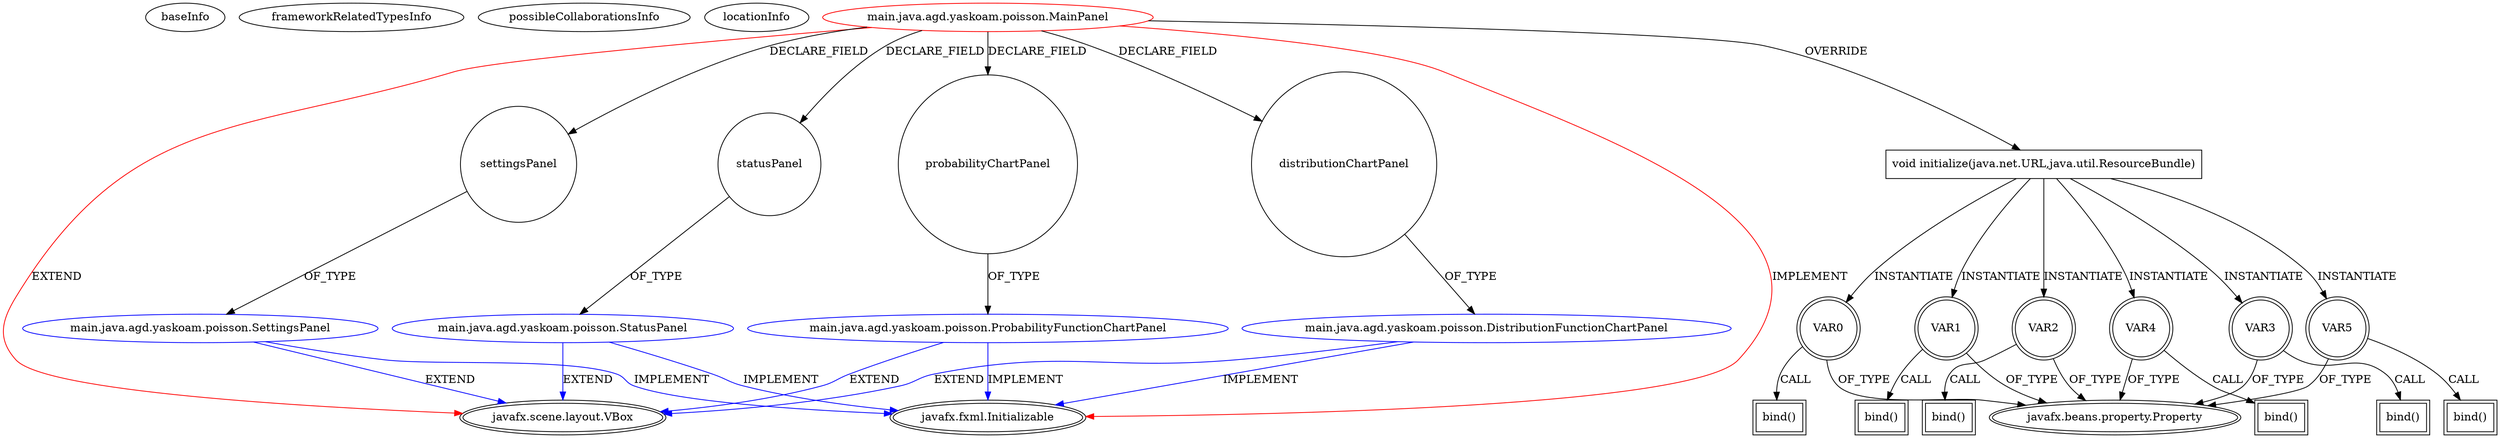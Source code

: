 digraph {
baseInfo[graphId=1789,category="extension_graph",isAnonymous=false,possibleRelation=true]
frameworkRelatedTypesInfo[0="javafx.scene.layout.VBox",1="javafx.fxml.Initializable"]
possibleCollaborationsInfo[0="1789~FIELD_DECLARATION-~javafx.scene.layout.VBox javafx.fxml.Initializable ~javafx.scene.layout.VBox javafx.fxml.Initializable ~false~false"]
locationInfo[projectName="alexei-yasko-PoissonDistributionDemo",filePath="/alexei-yasko-PoissonDistributionDemo/PoissonDistributionDemo-master/src/main/java/agd/yaskoam/poisson/MainPanel.java",contextSignature="MainPanel",graphId="1789"]
0[label="main.java.agd.yaskoam.poisson.MainPanel",vertexType="ROOT_CLIENT_CLASS_DECLARATION",isFrameworkType=false,color=red]
1[label="javafx.scene.layout.VBox",vertexType="FRAMEWORK_CLASS_TYPE",isFrameworkType=true,peripheries=2]
2[label="javafx.fxml.Initializable",vertexType="FRAMEWORK_INTERFACE_TYPE",isFrameworkType=true,peripheries=2]
3[label="distributionChartPanel",vertexType="FIELD_DECLARATION",isFrameworkType=false,shape=circle]
4[label="main.java.agd.yaskoam.poisson.DistributionFunctionChartPanel",vertexType="REFERENCE_CLIENT_CLASS_DECLARATION",isFrameworkType=false,color=blue]
7[label="probabilityChartPanel",vertexType="FIELD_DECLARATION",isFrameworkType=false,shape=circle]
8[label="main.java.agd.yaskoam.poisson.ProbabilityFunctionChartPanel",vertexType="REFERENCE_CLIENT_CLASS_DECLARATION",isFrameworkType=false,color=blue]
11[label="settingsPanel",vertexType="FIELD_DECLARATION",isFrameworkType=false,shape=circle]
12[label="main.java.agd.yaskoam.poisson.SettingsPanel",vertexType="REFERENCE_CLIENT_CLASS_DECLARATION",isFrameworkType=false,color=blue]
15[label="statusPanel",vertexType="FIELD_DECLARATION",isFrameworkType=false,shape=circle]
16[label="main.java.agd.yaskoam.poisson.StatusPanel",vertexType="REFERENCE_CLIENT_CLASS_DECLARATION",isFrameworkType=false,color=blue]
19[label="void initialize(java.net.URL,java.util.ResourceBundle)",vertexType="OVERRIDING_METHOD_DECLARATION",isFrameworkType=false,shape=box]
20[label="VAR0",vertexType="VARIABLE_EXPRESION",isFrameworkType=true,peripheries=2,shape=circle]
22[label="javafx.beans.property.Property",vertexType="FRAMEWORK_INTERFACE_TYPE",isFrameworkType=true,peripheries=2]
21[label="bind()",vertexType="INSIDE_CALL",isFrameworkType=true,peripheries=2,shape=box]
23[label="VAR1",vertexType="VARIABLE_EXPRESION",isFrameworkType=true,peripheries=2,shape=circle]
24[label="bind()",vertexType="INSIDE_CALL",isFrameworkType=true,peripheries=2,shape=box]
26[label="VAR2",vertexType="VARIABLE_EXPRESION",isFrameworkType=true,peripheries=2,shape=circle]
27[label="bind()",vertexType="INSIDE_CALL",isFrameworkType=true,peripheries=2,shape=box]
29[label="VAR3",vertexType="VARIABLE_EXPRESION",isFrameworkType=true,peripheries=2,shape=circle]
30[label="bind()",vertexType="INSIDE_CALL",isFrameworkType=true,peripheries=2,shape=box]
32[label="VAR4",vertexType="VARIABLE_EXPRESION",isFrameworkType=true,peripheries=2,shape=circle]
33[label="bind()",vertexType="INSIDE_CALL",isFrameworkType=true,peripheries=2,shape=box]
35[label="VAR5",vertexType="VARIABLE_EXPRESION",isFrameworkType=true,peripheries=2,shape=circle]
36[label="bind()",vertexType="INSIDE_CALL",isFrameworkType=true,peripheries=2,shape=box]
0->1[label="EXTEND",color=red]
0->2[label="IMPLEMENT",color=red]
0->3[label="DECLARE_FIELD"]
4->1[label="EXTEND",color=blue]
4->2[label="IMPLEMENT",color=blue]
3->4[label="OF_TYPE"]
0->7[label="DECLARE_FIELD"]
8->1[label="EXTEND",color=blue]
8->2[label="IMPLEMENT",color=blue]
7->8[label="OF_TYPE"]
0->11[label="DECLARE_FIELD"]
12->1[label="EXTEND",color=blue]
12->2[label="IMPLEMENT",color=blue]
11->12[label="OF_TYPE"]
0->15[label="DECLARE_FIELD"]
16->1[label="EXTEND",color=blue]
16->2[label="IMPLEMENT",color=blue]
15->16[label="OF_TYPE"]
0->19[label="OVERRIDE"]
19->20[label="INSTANTIATE"]
20->22[label="OF_TYPE"]
20->21[label="CALL"]
19->23[label="INSTANTIATE"]
23->22[label="OF_TYPE"]
23->24[label="CALL"]
19->26[label="INSTANTIATE"]
26->22[label="OF_TYPE"]
26->27[label="CALL"]
19->29[label="INSTANTIATE"]
29->22[label="OF_TYPE"]
29->30[label="CALL"]
19->32[label="INSTANTIATE"]
32->22[label="OF_TYPE"]
32->33[label="CALL"]
19->35[label="INSTANTIATE"]
35->22[label="OF_TYPE"]
35->36[label="CALL"]
}
